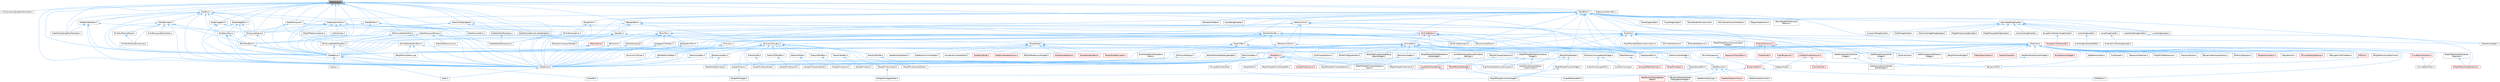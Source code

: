 digraph "TextLayout.h"
{
 // INTERACTIVE_SVG=YES
 // LATEX_PDF_SIZE
  bgcolor="transparent";
  edge [fontname=Helvetica,fontsize=10,labelfontname=Helvetica,labelfontsize=10];
  node [fontname=Helvetica,fontsize=10,shape=box,height=0.2,width=0.4];
  Node1 [id="Node000001",label="TextLayout.h",height=0.2,width=0.4,color="gray40", fillcolor="grey60", style="filled", fontcolor="black",tooltip=" "];
  Node1 -> Node2 [id="edge1_Node000001_Node000002",dir="back",color="steelblue1",style="solid",tooltip=" "];
  Node2 [id="Node000002",label="HLSLSyntaxHighlighterMarshaller.h",height=0.2,width=0.4,color="grey40", fillcolor="white", style="filled",URL="$d1/dbb/HLSLSyntaxHighlighterMarshaller_8h.html",tooltip=" "];
  Node1 -> Node3 [id="edge2_Node000001_Node000003",dir="back",color="steelblue1",style="solid",tooltip=" "];
  Node3 [id="Node000003",label="ISlateLineHighlighter.h",height=0.2,width=0.4,color="grey40", fillcolor="white", style="filled",URL="$dc/d03/ISlateLineHighlighter_8h.html",tooltip=" "];
  Node3 -> Node4 [id="edge3_Node000003_Node000004",dir="back",color="steelblue1",style="solid",tooltip=" "];
  Node4 [id="Node000004",label="SlateBasics.h",height=0.2,width=0.4,color="grey40", fillcolor="white", style="filled",URL="$da/d2f/SlateBasics_8h.html",tooltip=" "];
  Node4 -> Node5 [id="edge4_Node000004_Node000005",dir="back",color="steelblue1",style="solid",tooltip=" "];
  Node5 [id="Node000005",label="Engine.h",height=0.2,width=0.4,color="grey40", fillcolor="white", style="filled",URL="$d1/d34/Public_2Engine_8h.html",tooltip=" "];
  Node4 -> Node6 [id="edge5_Node000004_Node000006",dir="back",color="steelblue1",style="solid",tooltip=" "];
  Node6 [id="Node000006",label="Slate.h",height=0.2,width=0.4,color="grey40", fillcolor="white", style="filled",URL="$d2/dc0/Slate_8h.html",tooltip=" "];
  Node4 -> Node7 [id="edge6_Node000004_Node000007",dir="back",color="steelblue1",style="solid",tooltip=" "];
  Node7 [id="Node000007",label="SlateExtras.h",height=0.2,width=0.4,color="grey40", fillcolor="white", style="filled",URL="$d8/dec/SlateExtras_8h.html",tooltip=" "];
  Node7 -> Node6 [id="edge7_Node000007_Node000006",dir="back",color="steelblue1",style="solid",tooltip=" "];
  Node4 -> Node8 [id="edge8_Node000004_Node000008",dir="back",color="steelblue1",style="solid",tooltip=" "];
  Node8 [id="Node000008",label="UnrealEd.h",height=0.2,width=0.4,color="grey40", fillcolor="white", style="filled",URL="$d2/d5f/UnrealEd_8h.html",tooltip=" "];
  Node3 -> Node9 [id="edge9_Node000003_Node000009",dir="back",color="steelblue1",style="solid",tooltip=" "];
  Node9 [id="Node000009",label="SlateEditableTextTypes.h",height=0.2,width=0.4,color="grey40", fillcolor="white", style="filled",URL="$d7/d19/SlateEditableTextTypes_8h.html",tooltip=" "];
  Node9 -> Node10 [id="edge10_Node000009_Node000010",dir="back",color="steelblue1",style="solid",tooltip=" "];
  Node10 [id="Node000010",label="SlateEditableTextLayout.h",height=0.2,width=0.4,color="grey40", fillcolor="white", style="filled",URL="$dd/d9e/SlateEditableTextLayout_8h.html",tooltip=" "];
  Node3 -> Node7 [id="edge11_Node000003_Node000007",dir="back",color="steelblue1",style="solid",tooltip=" "];
  Node3 -> Node11 [id="edge12_Node000003_Node000011",dir="back",color="steelblue1",style="solid",tooltip=" "];
  Node11 [id="Node000011",label="SlateTextUnderlineLineHighlighter.h",height=0.2,width=0.4,color="grey40", fillcolor="white", style="filled",URL="$d4/d7c/SlateTextUnderlineLineHighlighter_8h.html",tooltip=" "];
  Node3 -> Node12 [id="edge13_Node000003_Node000012",dir="back",color="steelblue1",style="solid",tooltip=" "];
  Node12 [id="Node000012",label="TextLayoutEngine.h",height=0.2,width=0.4,color="grey40", fillcolor="white", style="filled",URL="$da/d06/TextLayoutEngine_8h.html",tooltip=" "];
  Node12 -> Node4 [id="edge14_Node000012_Node000004",dir="back",color="steelblue1",style="solid",tooltip=" "];
  Node12 -> Node7 [id="edge15_Node000012_Node000007",dir="back",color="steelblue1",style="solid",tooltip=" "];
  Node1 -> Node13 [id="edge16_Node000001_Node000013",dir="back",color="steelblue1",style="solid",tooltip=" "];
  Node13 [id="Node000013",label="ISlateRun.h",height=0.2,width=0.4,color="grey40", fillcolor="white", style="filled",URL="$d9/d49/ISlateRun_8h.html",tooltip=" "];
  Node13 -> Node14 [id="edge17_Node000013_Node000014",dir="back",color="steelblue1",style="solid",tooltip=" "];
  Node14 [id="Node000014",label="ISlateRunRenderer.h",height=0.2,width=0.4,color="grey40", fillcolor="white", style="filled",URL="$d3/dfa/ISlateRunRenderer_8h.html",tooltip=" "];
  Node14 -> Node4 [id="edge18_Node000014_Node000004",dir="back",color="steelblue1",style="solid",tooltip=" "];
  Node14 -> Node7 [id="edge19_Node000014_Node000007",dir="back",color="steelblue1",style="solid",tooltip=" "];
  Node14 -> Node15 [id="edge20_Node000014_Node000015",dir="back",color="steelblue1",style="solid",tooltip=" "];
  Node15 [id="Node000015",label="SlateTextHighlightRunRenderer.h",height=0.2,width=0.4,color="grey40", fillcolor="white", style="filled",URL="$d0/d78/SlateTextHighlightRunRenderer_8h.html",tooltip=" "];
  Node14 -> Node12 [id="edge21_Node000014_Node000012",dir="back",color="steelblue1",style="solid",tooltip=" "];
  Node13 -> Node16 [id="edge22_Node000013_Node000016",dir="back",color="steelblue1",style="solid",tooltip=" "];
  Node16 [id="Node000016",label="ITextDecorator.h",height=0.2,width=0.4,color="grey40", fillcolor="white", style="filled",URL="$d6/d35/ITextDecorator_8h.html",tooltip=" "];
  Node16 -> Node17 [id="edge23_Node000016_Node000017",dir="back",color="steelblue1",style="solid",tooltip=" "];
  Node17 [id="Node000017",label="IRichTextMarkupParser.h",height=0.2,width=0.4,color="grey40", fillcolor="white", style="filled",URL="$d1/dae/IRichTextMarkupParser_8h.html",tooltip=" "];
  Node17 -> Node18 [id="edge24_Node000017_Node000018",dir="back",color="steelblue1",style="solid",tooltip=" "];
  Node18 [id="Node000018",label="RichTextMarkupProcessing.h",height=0.2,width=0.4,color="grey40", fillcolor="white", style="filled",URL="$d5/ddd/RichTextMarkupProcessing_8h.html",tooltip=" "];
  Node16 -> Node19 [id="edge25_Node000016_Node000019",dir="back",color="steelblue1",style="solid",tooltip=" "];
  Node19 [id="Node000019",label="RichTextLayoutMarshaller.h",height=0.2,width=0.4,color="grey40", fillcolor="white", style="filled",URL="$dd/d85/RichTextLayoutMarshaller_8h.html",tooltip=" "];
  Node16 -> Node18 [id="edge26_Node000016_Node000018",dir="back",color="steelblue1",style="solid",tooltip=" "];
  Node16 -> Node20 [id="edge27_Node000016_Node000020",dir="back",color="steelblue1",style="solid",tooltip=" "];
  Node20 [id="Node000020",label="SRichTextBlock.h",height=0.2,width=0.4,color="grey40", fillcolor="white", style="filled",URL="$dd/d4c/SRichTextBlock_8h.html",tooltip=" "];
  Node20 -> Node4 [id="edge28_Node000020_Node000004",dir="back",color="steelblue1",style="solid",tooltip=" "];
  Node20 -> Node7 [id="edge29_Node000020_Node000007",dir="back",color="steelblue1",style="solid",tooltip=" "];
  Node16 -> Node4 [id="edge30_Node000016_Node000004",dir="back",color="steelblue1",style="solid",tooltip=" "];
  Node16 -> Node7 [id="edge31_Node000016_Node000007",dir="back",color="steelblue1",style="solid",tooltip=" "];
  Node16 -> Node21 [id="edge32_Node000016_Node000021",dir="back",color="steelblue1",style="solid",tooltip=" "];
  Node21 [id="Node000021",label="TextDecorators.h",height=0.2,width=0.4,color="grey40", fillcolor="white", style="filled",URL="$df/d2a/TextDecorators_8h.html",tooltip=" "];
  Node21 -> Node20 [id="edge33_Node000021_Node000020",dir="back",color="steelblue1",style="solid",tooltip=" "];
  Node21 -> Node4 [id="edge34_Node000021_Node000004",dir="back",color="steelblue1",style="solid",tooltip=" "];
  Node21 -> Node7 [id="edge35_Node000021_Node000007",dir="back",color="steelblue1",style="solid",tooltip=" "];
  Node13 -> Node4 [id="edge36_Node000013_Node000004",dir="back",color="steelblue1",style="solid",tooltip=" "];
  Node13 -> Node7 [id="edge37_Node000013_Node000007",dir="back",color="steelblue1",style="solid",tooltip=" "];
  Node13 -> Node22 [id="edge38_Node000013_Node000022",dir="back",color="steelblue1",style="solid",tooltip=" "];
  Node22 [id="Node000022",label="SlateHyperlinkRun.h",height=0.2,width=0.4,color="grey40", fillcolor="white", style="filled",URL="$d6/dd6/SlateHyperlinkRun_8h.html",tooltip=" "];
  Node22 -> Node23 [id="edge39_Node000022_Node000023",dir="back",color="steelblue1",style="solid",tooltip=" "];
  Node23 [id="Node000023",label="CreditsScreen.h",height=0.2,width=0.4,color="grey40", fillcolor="white", style="filled",URL="$d7/db9/CreditsScreen_8h.html",tooltip=" "];
  Node22 -> Node24 [id="edge40_Node000022_Node000024",dir="back",color="steelblue1",style="solid",tooltip=" "];
  Node24 [id="Node000024",label="SKismetInspector.h",height=0.2,width=0.4,color="grey40", fillcolor="white", style="filled",URL="$db/dd1/SKismetInspector_8h.html",tooltip=" "];
  Node24 -> Node25 [id="edge41_Node000024_Node000025",dir="back",color="steelblue1",style="solid",tooltip=" "];
  Node25 [id="Node000025",label="BlueprintEditor.h",height=0.2,width=0.4,color="red", fillcolor="#FFF0F0", style="filled",URL="$df/d7d/BlueprintEditor_8h.html",tooltip=" "];
  Node25 -> Node32 [id="edge42_Node000025_Node000032",dir="back",color="steelblue1",style="solid",tooltip=" "];
  Node32 [id="Node000032",label="SBlueprintEditorSelected\lDebugObjectWidget.h",height=0.2,width=0.4,color="grey40", fillcolor="white", style="filled",URL="$de/d6c/SBlueprintEditorSelectedDebugObjectWidget_8h.html",tooltip=" "];
  Node25 -> Node34 [id="edge43_Node000025_Node000034",dir="back",color="steelblue1",style="solid",tooltip=" "];
  Node34 [id="Node000034",label="SSCSEditor.h",height=0.2,width=0.4,color="grey40", fillcolor="white", style="filled",URL="$d0/d2e/SSCSEditor_8h.html",tooltip=" "];
  Node24 -> Node38 [id="edge44_Node000024_Node000038",dir="back",color="steelblue1",style="solid",tooltip=" "];
  Node38 [id="Node000038",label="SBlueprintDiff.h",height=0.2,width=0.4,color="grey40", fillcolor="white", style="filled",URL="$de/d6d/SBlueprintDiff_8h.html",tooltip=" "];
  Node22 -> Node20 [id="edge45_Node000022_Node000020",dir="back",color="steelblue1",style="solid",tooltip=" "];
  Node22 -> Node39 [id="edge46_Node000022_Node000039",dir="back",color="steelblue1",style="solid",tooltip=" "];
  Node39 [id="Node000039",label="SRichTextHyperlink.h",height=0.2,width=0.4,color="grey40", fillcolor="white", style="filled",URL="$da/d06/SRichTextHyperlink_8h.html",tooltip=" "];
  Node39 -> Node7 [id="edge47_Node000039_Node000007",dir="back",color="steelblue1",style="solid",tooltip=" "];
  Node22 -> Node40 [id="edge48_Node000022_Node000040",dir="back",color="steelblue1",style="solid",tooltip=" "];
  Node40 [id="Node000040",label="SRigVMDetailsInspector.h",height=0.2,width=0.4,color="grey40", fillcolor="white", style="filled",URL="$df/dfb/SRigVMDetailsInspector_8h.html",tooltip=" "];
  Node22 -> Node4 [id="edge49_Node000022_Node000004",dir="back",color="steelblue1",style="solid",tooltip=" "];
  Node22 -> Node7 [id="edge50_Node000022_Node000007",dir="back",color="steelblue1",style="solid",tooltip=" "];
  Node22 -> Node21 [id="edge51_Node000022_Node000021",dir="back",color="steelblue1",style="solid",tooltip=" "];
  Node22 -> Node12 [id="edge52_Node000022_Node000012",dir="back",color="steelblue1",style="solid",tooltip=" "];
  Node13 -> Node41 [id="edge53_Node000013_Node000041",dir="back",color="steelblue1",style="solid",tooltip=" "];
  Node41 [id="Node000041",label="SlateImageRun.h",height=0.2,width=0.4,color="grey40", fillcolor="white", style="filled",URL="$d5/d9c/SlateImageRun_8h.html",tooltip=" "];
  Node41 -> Node4 [id="edge54_Node000041_Node000004",dir="back",color="steelblue1",style="solid",tooltip=" "];
  Node41 -> Node7 [id="edge55_Node000041_Node000007",dir="back",color="steelblue1",style="solid",tooltip=" "];
  Node41 -> Node12 [id="edge56_Node000041_Node000012",dir="back",color="steelblue1",style="solid",tooltip=" "];
  Node13 -> Node15 [id="edge57_Node000013_Node000015",dir="back",color="steelblue1",style="solid",tooltip=" "];
  Node13 -> Node42 [id="edge58_Node000013_Node000042",dir="back",color="steelblue1",style="solid",tooltip=" "];
  Node42 [id="Node000042",label="SlateTextRun.h",height=0.2,width=0.4,color="grey40", fillcolor="white", style="filled",URL="$d1/dd2/SlateTextRun_8h.html",tooltip=" "];
  Node42 -> Node4 [id="edge59_Node000042_Node000004",dir="back",color="steelblue1",style="solid",tooltip=" "];
  Node42 -> Node7 [id="edge60_Node000042_Node000007",dir="back",color="steelblue1",style="solid",tooltip=" "];
  Node42 -> Node43 [id="edge61_Node000042_Node000043",dir="back",color="steelblue1",style="solid",tooltip=" "];
  Node43 [id="Node000043",label="SlatePasswordRun.h",height=0.2,width=0.4,color="grey40", fillcolor="white", style="filled",URL="$d7/d80/SlatePasswordRun_8h.html",tooltip=" "];
  Node42 -> Node12 [id="edge62_Node000042_Node000012",dir="back",color="steelblue1",style="solid",tooltip=" "];
  Node13 -> Node44 [id="edge63_Node000013_Node000044",dir="back",color="steelblue1",style="solid",tooltip=" "];
  Node44 [id="Node000044",label="SlateWidgetRun.h",height=0.2,width=0.4,color="grey40", fillcolor="white", style="filled",URL="$d1/d50/SlateWidgetRun_8h.html",tooltip=" "];
  Node44 -> Node4 [id="edge64_Node000044_Node000004",dir="back",color="steelblue1",style="solid",tooltip=" "];
  Node44 -> Node7 [id="edge65_Node000044_Node000007",dir="back",color="steelblue1",style="solid",tooltip=" "];
  Node44 -> Node21 [id="edge66_Node000044_Node000021",dir="back",color="steelblue1",style="solid",tooltip=" "];
  Node44 -> Node12 [id="edge67_Node000044_Node000012",dir="back",color="steelblue1",style="solid",tooltip=" "];
  Node13 -> Node21 [id="edge68_Node000013_Node000021",dir="back",color="steelblue1",style="solid",tooltip=" "];
  Node13 -> Node12 [id="edge69_Node000013_Node000012",dir="back",color="steelblue1",style="solid",tooltip=" "];
  Node1 -> Node14 [id="edge70_Node000001_Node000014",dir="back",color="steelblue1",style="solid",tooltip=" "];
  Node1 -> Node45 [id="edge71_Node000001_Node000045",dir="back",color="steelblue1",style="solid",tooltip=" "];
  Node45 [id="Node000045",label="SEditableText.h",height=0.2,width=0.4,color="grey40", fillcolor="white", style="filled",URL="$df/df7/SEditableText_8h.html",tooltip=" "];
  Node45 -> Node46 [id="edge72_Node000045_Node000046",dir="back",color="steelblue1",style="solid",tooltip=" "];
  Node46 [id="Node000046",label="SEditableTextBox.h",height=0.2,width=0.4,color="grey40", fillcolor="white", style="filled",URL="$df/dd0/SEditableTextBox_8h.html",tooltip=" "];
  Node46 -> Node47 [id="edge73_Node000046_Node000047",dir="back",color="steelblue1",style="solid",tooltip=" "];
  Node47 [id="Node000047",label="SEditableComboBox.h",height=0.2,width=0.4,color="grey40", fillcolor="white", style="filled",URL="$d0/d8c/SEditableComboBox_8h.html",tooltip=" "];
  Node47 -> Node7 [id="edge74_Node000047_Node000007",dir="back",color="steelblue1",style="solid",tooltip=" "];
  Node46 -> Node48 [id="edge75_Node000046_Node000048",dir="back",color="steelblue1",style="solid",tooltip=" "];
  Node48 [id="Node000048",label="SGridLineSpacingList.h",height=0.2,width=0.4,color="grey40", fillcolor="white", style="filled",URL="$db/d48/SGridLineSpacingList_8h.html",tooltip=" "];
  Node46 -> Node49 [id="edge76_Node000046_Node000049",dir="back",color="steelblue1",style="solid",tooltip=" "];
  Node49 [id="Node000049",label="SNumericDropDown.h",height=0.2,width=0.4,color="grey40", fillcolor="white", style="filled",URL="$d3/d12/SNumericDropDown_8h.html",tooltip=" "];
  Node46 -> Node50 [id="edge77_Node000046_Node000050",dir="back",color="steelblue1",style="solid",tooltip=" "];
  Node50 [id="Node000050",label="SRigVMGraphPinEditableName\lValueWidget.h",height=0.2,width=0.4,color="grey40", fillcolor="white", style="filled",URL="$da/d0c/SRigVMGraphPinEditableNameValueWidget_8h.html",tooltip=" "];
  Node50 -> Node51 [id="edge78_Node000050_Node000051",dir="back",color="steelblue1",style="solid",tooltip=" "];
  Node51 [id="Node000051",label="SRigVMGraphPinUserDataName\lSpace.h",height=0.2,width=0.4,color="grey40", fillcolor="white", style="filled",URL="$d7/dfd/SRigVMGraphPinUserDataNameSpace_8h.html",tooltip=" "];
  Node50 -> Node52 [id="edge79_Node000050_Node000052",dir="back",color="steelblue1",style="solid",tooltip=" "];
  Node52 [id="Node000052",label="SRigVMGraphPinVariableName.h",height=0.2,width=0.4,color="grey40", fillcolor="white", style="filled",URL="$d0/da1/SRigVMGraphPinVariableName_8h.html",tooltip=" "];
  Node46 -> Node53 [id="edge80_Node000046_Node000053",dir="back",color="steelblue1",style="solid",tooltip=" "];
  Node53 [id="Node000053",label="SRigVMGraphPinNameListValue\lWidget.h",height=0.2,width=0.4,color="grey40", fillcolor="white", style="filled",URL="$dc/dac/SRigVMGraphPinNameListValueWidget_8h.html",tooltip=" "];
  Node53 -> Node54 [id="edge81_Node000053_Node000054",dir="back",color="steelblue1",style="solid",tooltip=" "];
  Node54 [id="Node000054",label="RigVMGraphDetailCustomization.h",height=0.2,width=0.4,color="grey40", fillcolor="white", style="filled",URL="$da/d8c/RigVMGraphDetailCustomization_8h.html",tooltip=" "];
  Node53 -> Node55 [id="edge82_Node000053_Node000055",dir="back",color="steelblue1",style="solid",tooltip=" "];
  Node55 [id="Node000055",label="RigVMLocalVariableDetail\lCustomization.h",height=0.2,width=0.4,color="grey40", fillcolor="white", style="filled",URL="$de/de8/RigVMLocalVariableDetailCustomization_8h.html",tooltip=" "];
  Node53 -> Node56 [id="edge83_Node000053_Node000056",dir="back",color="steelblue1",style="solid",tooltip=" "];
  Node56 [id="Node000056",label="SRigVMGraphPinNameList.h",height=0.2,width=0.4,color="grey40", fillcolor="white", style="filled",URL="$d7/dfc/SRigVMGraphPinNameList_8h.html",tooltip=" "];
  Node46 -> Node57 [id="edge84_Node000046_Node000057",dir="back",color="steelblue1",style="solid",tooltip=" "];
  Node57 [id="Node000057",label="SSearchBox.h",height=0.2,width=0.4,color="grey40", fillcolor="white", style="filled",URL="$df/d3f/SSearchBox_8h.html",tooltip=" "];
  Node57 -> Node58 [id="edge85_Node000057_Node000058",dir="back",color="steelblue1",style="solid",tooltip=" "];
  Node58 [id="Node000058",label="SListViewSelectorDropdown\lMenu.h",height=0.2,width=0.4,color="grey40", fillcolor="white", style="filled",URL="$d4/dc9/SListViewSelectorDropdownMenu_8h.html",tooltip=" "];
  Node57 -> Node59 [id="edge86_Node000057_Node000059",dir="back",color="steelblue1",style="solid",tooltip=" "];
  Node59 [id="Node000059",label="SRigVMBulkEditWidget.h",height=0.2,width=0.4,color="red", fillcolor="#FFF0F0", style="filled",URL="$d7/dab/SRigVMBulkEditWidget_8h.html",tooltip=" "];
  Node59 -> Node62 [id="edge87_Node000059_Node000062",dir="back",color="steelblue1",style="solid",tooltip=" "];
  Node62 [id="Node000062",label="SRigVMSwapFunctionsWidget.h",height=0.2,width=0.4,color="grey40", fillcolor="white", style="filled",URL="$d0/da2/SRigVMSwapFunctionsWidget_8h.html",tooltip=" "];
  Node57 -> Node63 [id="edge88_Node000057_Node000063",dir="back",color="steelblue1",style="solid",tooltip=" "];
  Node63 [id="Node000063",label="SRigVMChangesTreeView.h",height=0.2,width=0.4,color="grey40", fillcolor="white", style="filled",URL="$dd/d83/SRigVMChangesTreeView_8h.html",tooltip=" "];
  Node63 -> Node59 [id="edge89_Node000063_Node000059",dir="back",color="steelblue1",style="solid",tooltip=" "];
  Node57 -> Node64 [id="edge90_Node000057_Node000064",dir="back",color="steelblue1",style="solid",tooltip=" "];
  Node64 [id="Node000064",label="SRigVMVariableMappingWidget.h",height=0.2,width=0.4,color="grey40", fillcolor="white", style="filled",URL="$d0/ddc/SRigVMVariableMappingWidget_8h.html",tooltip=" "];
  Node57 -> Node7 [id="edge91_Node000057_Node000007",dir="back",color="steelblue1",style="solid",tooltip=" "];
  Node46 -> Node65 [id="edge92_Node000046_Node000065",dir="back",color="steelblue1",style="solid",tooltip=" "];
  Node65 [id="Node000065",label="SSuggestionTextBox.h",height=0.2,width=0.4,color="grey40", fillcolor="white", style="filled",URL="$d1/df9/SSuggestionTextBox_8h.html",tooltip=" "];
  Node65 -> Node7 [id="edge93_Node000065_Node000007",dir="back",color="steelblue1",style="solid",tooltip=" "];
  Node46 -> Node4 [id="edge94_Node000046_Node000004",dir="back",color="steelblue1",style="solid",tooltip=" "];
  Node46 -> Node7 [id="edge95_Node000046_Node000007",dir="back",color="steelblue1",style="solid",tooltip=" "];
  Node46 -> Node66 [id="edge96_Node000046_Node000066",dir="back",color="steelblue1",style="solid",tooltip=" "];
  Node66 [id="Node000066",label="SlateSharedPCH.h",height=0.2,width=0.4,color="grey40", fillcolor="white", style="filled",URL="$d1/dfc/SlateSharedPCH_8h.html",tooltip=" "];
  Node66 -> Node67 [id="edge97_Node000066_Node000067",dir="back",color="steelblue1",style="solid",tooltip=" "];
  Node67 [id="Node000067",label="EngineSharedPCH.h",height=0.2,width=0.4,color="grey40", fillcolor="white", style="filled",URL="$dc/dbb/EngineSharedPCH_8h.html",tooltip=" "];
  Node67 -> Node68 [id="edge98_Node000067_Node000068",dir="back",color="steelblue1",style="solid",tooltip=" "];
  Node68 [id="Node000068",label="UnrealEdSharedPCH.h",height=0.2,width=0.4,color="grey40", fillcolor="white", style="filled",URL="$d1/de6/UnrealEdSharedPCH_8h.html",tooltip=" "];
  Node45 -> Node69 [id="edge99_Node000045_Node000069",dir="back",color="steelblue1",style="solid",tooltip=" "];
  Node69 [id="Node000069",label="SNumericEntryBox.h",height=0.2,width=0.4,color="grey40", fillcolor="white", style="filled",URL="$d8/d1a/SNumericEntryBox_8h.html",tooltip=" "];
  Node69 -> Node70 [id="edge100_Node000069_Node000070",dir="back",color="steelblue1",style="solid",tooltip=" "];
  Node70 [id="Node000070",label="SGraphPinNum.h",height=0.2,width=0.4,color="grey40", fillcolor="white", style="filled",URL="$d7/da4/SGraphPinNum_8h.html",tooltip=" "];
  Node70 -> Node71 [id="edge101_Node000070_Node000071",dir="back",color="steelblue1",style="solid",tooltip=" "];
  Node71 [id="Node000071",label="SGraphPinInteger.h",height=0.2,width=0.4,color="grey40", fillcolor="white", style="filled",URL="$df/d54/SGraphPinInteger_8h.html",tooltip=" "];
  Node69 -> Node72 [id="edge102_Node000069_Node000072",dir="back",color="steelblue1",style="solid",tooltip=" "];
  Node72 [id="Node000072",label="SGraphPinNumSlider.h",height=0.2,width=0.4,color="grey40", fillcolor="white", style="filled",URL="$d5/d00/SGraphPinNumSlider_8h.html",tooltip=" "];
  Node72 -> Node73 [id="edge103_Node000072_Node000073",dir="back",color="steelblue1",style="solid",tooltip=" "];
  Node73 [id="Node000073",label="SGraphPinIntegerSlider.h",height=0.2,width=0.4,color="grey40", fillcolor="white", style="filled",URL="$da/d60/SGraphPinIntegerSlider_8h.html",tooltip=" "];
  Node69 -> Node74 [id="edge104_Node000069_Node000074",dir="back",color="steelblue1",style="solid",tooltip=" "];
  Node74 [id="Node000074",label="SGraphPinVector2DSlider.h",height=0.2,width=0.4,color="grey40", fillcolor="white", style="filled",URL="$d7/d05/SGraphPinVector2DSlider_8h.html",tooltip=" "];
  Node69 -> Node75 [id="edge105_Node000069_Node000075",dir="back",color="steelblue1",style="solid",tooltip=" "];
  Node75 [id="Node000075",label="SGraphPinVectorSlider.h",height=0.2,width=0.4,color="grey40", fillcolor="white", style="filled",URL="$dc/d38/SGraphPinVectorSlider_8h.html",tooltip=" "];
  Node69 -> Node76 [id="edge106_Node000069_Node000076",dir="back",color="steelblue1",style="solid",tooltip=" "];
  Node76 [id="Node000076",label="SRotatorInputBox.h",height=0.2,width=0.4,color="grey40", fillcolor="white", style="filled",URL="$de/dd2/SRotatorInputBox_8h.html",tooltip=" "];
  Node76 -> Node77 [id="edge107_Node000076_Node000077",dir="back",color="steelblue1",style="solid",tooltip=" "];
  Node77 [id="Node000077",label="SRigVMGraphPinQuat.h",height=0.2,width=0.4,color="grey40", fillcolor="white", style="filled",URL="$de/dda/SRigVMGraphPinQuat_8h.html",tooltip=" "];
  Node76 -> Node7 [id="edge108_Node000076_Node000007",dir="back",color="steelblue1",style="solid",tooltip=" "];
  Node69 -> Node78 [id="edge109_Node000069_Node000078",dir="back",color="steelblue1",style="solid",tooltip=" "];
  Node78 [id="Node000078",label="SVector2DSlider.h",height=0.2,width=0.4,color="grey40", fillcolor="white", style="filled",URL="$de/d67/SVector2DSlider_8h.html",tooltip=" "];
  Node78 -> Node74 [id="edge110_Node000078_Node000074",dir="back",color="steelblue1",style="solid",tooltip=" "];
  Node69 -> Node79 [id="edge111_Node000069_Node000079",dir="back",color="steelblue1",style="solid",tooltip=" "];
  Node79 [id="Node000079",label="SVector2DTextBox.h",height=0.2,width=0.4,color="grey40", fillcolor="white", style="filled",URL="$d6/d71/SVector2DTextBox_8h.html",tooltip=" "];
  Node79 -> Node80 [id="edge112_Node000079_Node000080",dir="back",color="steelblue1",style="solid",tooltip=" "];
  Node80 [id="Node000080",label="SGraphPinVector2D.h",height=0.2,width=0.4,color="grey40", fillcolor="white", style="filled",URL="$d7/d67/SGraphPinVector2D_8h.html",tooltip=" "];
  Node69 -> Node81 [id="edge113_Node000069_Node000081",dir="back",color="steelblue1",style="solid",tooltip=" "];
  Node81 [id="Node000081",label="SVector4Slider.h",height=0.2,width=0.4,color="grey40", fillcolor="white", style="filled",URL="$d4/dec/SVector4Slider_8h.html",tooltip=" "];
  Node81 -> Node82 [id="edge114_Node000081_Node000082",dir="back",color="steelblue1",style="solid",tooltip=" "];
  Node82 [id="Node000082",label="SGraphPinVector4Slider.h",height=0.2,width=0.4,color="grey40", fillcolor="white", style="filled",URL="$d9/db8/SGraphPinVector4Slider_8h.html",tooltip=" "];
  Node69 -> Node83 [id="edge115_Node000069_Node000083",dir="back",color="steelblue1",style="solid",tooltip=" "];
  Node83 [id="Node000083",label="SVector4TextBox.h",height=0.2,width=0.4,color="grey40", fillcolor="white", style="filled",URL="$dd/da4/SVector4TextBox_8h.html",tooltip=" "];
  Node83 -> Node84 [id="edge116_Node000083_Node000084",dir="back",color="steelblue1",style="solid",tooltip=" "];
  Node84 [id="Node000084",label="SGraphPinVector4.h",height=0.2,width=0.4,color="grey40", fillcolor="white", style="filled",URL="$d4/d94/SGraphPinVector4_8h.html",tooltip=" "];
  Node69 -> Node85 [id="edge117_Node000069_Node000085",dir="back",color="steelblue1",style="solid",tooltip=" "];
  Node85 [id="Node000085",label="SVectorInputBox.h",height=0.2,width=0.4,color="grey40", fillcolor="white", style="filled",URL="$df/d44/SVectorInputBox_8h.html",tooltip=" "];
  Node85 -> Node7 [id="edge118_Node000085_Node000007",dir="back",color="steelblue1",style="solid",tooltip=" "];
  Node69 -> Node86 [id="edge119_Node000069_Node000086",dir="back",color="steelblue1",style="solid",tooltip=" "];
  Node86 [id="Node000086",label="SVectorSlider.h",height=0.2,width=0.4,color="grey40", fillcolor="white", style="filled",URL="$d2/db5/SVectorSlider_8h.html",tooltip=" "];
  Node86 -> Node75 [id="edge120_Node000086_Node000075",dir="back",color="steelblue1",style="solid",tooltip=" "];
  Node69 -> Node87 [id="edge121_Node000069_Node000087",dir="back",color="steelblue1",style="solid",tooltip=" "];
  Node87 [id="Node000087",label="SVectorTextBox.h",height=0.2,width=0.4,color="grey40", fillcolor="white", style="filled",URL="$df/db8/SVectorTextBox_8h.html",tooltip=" "];
  Node87 -> Node88 [id="edge122_Node000087_Node000088",dir="back",color="steelblue1",style="solid",tooltip=" "];
  Node88 [id="Node000088",label="SGraphPinVector.h",height=0.2,width=0.4,color="grey40", fillcolor="white", style="filled",URL="$d8/de7/SGraphPinVector_8h.html",tooltip=" "];
  Node69 -> Node7 [id="edge123_Node000069_Node000007",dir="back",color="steelblue1",style="solid",tooltip=" "];
  Node45 -> Node89 [id="edge124_Node000045_Node000089",dir="back",color="steelblue1",style="solid",tooltip=" "];
  Node89 [id="Node000089",label="SSpinBox.h",height=0.2,width=0.4,color="grey40", fillcolor="white", style="filled",URL="$d5/da5/SSpinBox_8h.html",tooltip=" "];
  Node89 -> Node69 [id="edge125_Node000089_Node000069",dir="back",color="steelblue1",style="solid",tooltip=" "];
  Node89 -> Node90 [id="edge126_Node000089_Node000090",dir="back",color="steelblue1",style="solid",tooltip=" "];
  Node90 [id="Node000090",label="STransformViewportToolbar.h",height=0.2,width=0.4,color="grey40", fillcolor="white", style="filled",URL="$d8/da8/STransformViewportToolbar_8h.html",tooltip=" "];
  Node89 -> Node4 [id="edge127_Node000089_Node000004",dir="back",color="steelblue1",style="solid",tooltip=" "];
  Node89 -> Node7 [id="edge128_Node000089_Node000007",dir="back",color="steelblue1",style="solid",tooltip=" "];
  Node45 -> Node4 [id="edge129_Node000045_Node000004",dir="back",color="steelblue1",style="solid",tooltip=" "];
  Node45 -> Node7 [id="edge130_Node000045_Node000007",dir="back",color="steelblue1",style="solid",tooltip=" "];
  Node45 -> Node66 [id="edge131_Node000045_Node000066",dir="back",color="steelblue1",style="solid",tooltip=" "];
  Node1 -> Node91 [id="edge132_Node000001_Node000091",dir="back",color="steelblue1",style="solid",tooltip=" "];
  Node91 [id="Node000091",label="SInlineEditableTextBlock.h",height=0.2,width=0.4,color="grey40", fillcolor="white", style="filled",URL="$d7/dd8/SInlineEditableTextBlock_8h.html",tooltip=" "];
  Node91 -> Node92 [id="edge133_Node000091_Node000092",dir="back",color="steelblue1",style="solid",tooltip=" "];
  Node92 [id="Node000092",label="SRigVMActionMenu.cpp",height=0.2,width=0.4,color="grey40", fillcolor="white", style="filled",URL="$dc/d4c/SRigVMActionMenu_8cpp.html",tooltip=" "];
  Node91 -> Node93 [id="edge134_Node000091_Node000093",dir="back",color="steelblue1",style="solid",tooltip=" "];
  Node93 [id="Node000093",label="SRigVMNodeLayoutWidget.h",height=0.2,width=0.4,color="grey40", fillcolor="white", style="filled",URL="$dc/da9/SRigVMNodeLayoutWidget_8h.html",tooltip=" "];
  Node91 -> Node7 [id="edge135_Node000091_Node000007",dir="back",color="steelblue1",style="solid",tooltip=" "];
  Node1 -> Node94 [id="edge136_Node000001_Node000094",dir="back",color="steelblue1",style="solid",tooltip=" "];
  Node94 [id="Node000094",label="SMultiLineEditableText.h",height=0.2,width=0.4,color="grey40", fillcolor="white", style="filled",URL="$d3/d39/SMultiLineEditableText_8h.html",tooltip=" "];
  Node94 -> Node95 [id="edge137_Node000094_Node000095",dir="back",color="steelblue1",style="solid",tooltip=" "];
  Node95 [id="Node000095",label="SMultiLineEditableTextBox.h",height=0.2,width=0.4,color="grey40", fillcolor="white", style="filled",URL="$da/d53/SMultiLineEditableTextBox_8h.html",tooltip=" "];
  Node95 -> Node4 [id="edge138_Node000095_Node000004",dir="back",color="steelblue1",style="solid",tooltip=" "];
  Node95 -> Node7 [id="edge139_Node000095_Node000007",dir="back",color="steelblue1",style="solid",tooltip=" "];
  Node94 -> Node4 [id="edge140_Node000094_Node000004",dir="back",color="steelblue1",style="solid",tooltip=" "];
  Node94 -> Node7 [id="edge141_Node000094_Node000007",dir="back",color="steelblue1",style="solid",tooltip=" "];
  Node1 -> Node95 [id="edge142_Node000001_Node000095",dir="back",color="steelblue1",style="solid",tooltip=" "];
  Node1 -> Node20 [id="edge143_Node000001_Node000020",dir="back",color="steelblue1",style="solid",tooltip=" "];
  Node1 -> Node96 [id="edge144_Node000001_Node000096",dir="back",color="steelblue1",style="solid",tooltip=" "];
  Node96 [id="Node000096",label="SSequencerSearchBox.h",height=0.2,width=0.4,color="grey40", fillcolor="white", style="filled",URL="$d2/df2/SSequencerSearchBox_8h.html",tooltip=" "];
  Node1 -> Node97 [id="edge145_Node000001_Node000097",dir="back",color="steelblue1",style="solid",tooltip=" "];
  Node97 [id="Node000097",label="STextBlock.h",height=0.2,width=0.4,color="grey40", fillcolor="white", style="filled",URL="$d6/d4f/STextBlock_8h.html",tooltip=" "];
  Node97 -> Node98 [id="edge146_Node000097_Node000098",dir="back",color="steelblue1",style="solid",tooltip=" "];
  Node98 [id="Node000098",label="BoneDragDropOp.h",height=0.2,width=0.4,color="grey40", fillcolor="white", style="filled",URL="$d9/dba/BoneDragDropOp_8h.html",tooltip=" "];
  Node97 -> Node99 [id="edge147_Node000097_Node000099",dir="back",color="steelblue1",style="solid",tooltip=" "];
  Node99 [id="Node000099",label="ClassDragDropOp.h",height=0.2,width=0.4,color="grey40", fillcolor="white", style="filled",URL="$d5/d37/ClassDragDropOp_8h.html",tooltip=" "];
  Node97 -> Node100 [id="edge148_Node000097_Node000100",dir="back",color="steelblue1",style="solid",tooltip=" "];
  Node100 [id="Node000100",label="DataflowTransformOutliner\lWidget.h",height=0.2,width=0.4,color="grey40", fillcolor="white", style="filled",URL="$d8/df9/DataflowTransformOutlinerWidget_8h.html",tooltip=" "];
  Node100 -> Node101 [id="edge149_Node000100_Node000101",dir="back",color="steelblue1",style="solid",tooltip=" "];
  Node101 [id="Node000101",label="DataflowCollectionSpread\lSheetWidget.h",height=0.2,width=0.4,color="grey40", fillcolor="white", style="filled",URL="$da/da3/DataflowCollectionSpreadSheetWidget_8h.html",tooltip=" "];
  Node97 -> Node102 [id="edge150_Node000097_Node000102",dir="back",color="steelblue1",style="solid",tooltip=" "];
  Node102 [id="Node000102",label="DataflowVerticesOutliner\lWidget.h",height=0.2,width=0.4,color="grey40", fillcolor="white", style="filled",URL="$dd/deb/DataflowVerticesOutlinerWidget_8h.html",tooltip=" "];
  Node102 -> Node101 [id="edge151_Node000102_Node000101",dir="back",color="steelblue1",style="solid",tooltip=" "];
  Node97 -> Node103 [id="edge152_Node000097_Node000103",dir="back",color="steelblue1",style="solid",tooltip=" "];
  Node103 [id="Node000103",label="DecoratedDragDropOp.h",height=0.2,width=0.4,color="grey40", fillcolor="white", style="filled",URL="$d6/d6a/DecoratedDragDropOp_8h.html",tooltip=" "];
  Node103 -> Node104 [id="edge153_Node000103_Node000104",dir="back",color="steelblue1",style="solid",tooltip=" "];
  Node104 [id="Node000104",label="ActorDragDropOp.h",height=0.2,width=0.4,color="grey40", fillcolor="white", style="filled",URL="$dd/d1a/ActorDragDropOp_8h.html",tooltip=" "];
  Node104 -> Node105 [id="edge154_Node000104_Node000105",dir="back",color="steelblue1",style="solid",tooltip=" "];
  Node105 [id="Node000105",label="ActorDragDropGraphEdOp.h",height=0.2,width=0.4,color="grey40", fillcolor="white", style="filled",URL="$d0/d9b/ActorDragDropGraphEdOp_8h.html",tooltip=" "];
  Node103 -> Node106 [id="edge155_Node000103_Node000106",dir="back",color="steelblue1",style="solid",tooltip=" "];
  Node106 [id="Node000106",label="AssetDragDropOp.h",height=0.2,width=0.4,color="grey40", fillcolor="white", style="filled",URL="$df/dda/AssetDragDropOp_8h.html",tooltip=" "];
  Node106 -> Node107 [id="edge156_Node000106_Node000107",dir="back",color="steelblue1",style="solid",tooltip=" "];
  Node107 [id="Node000107",label="ExternalContentDragDropOp.h",height=0.2,width=0.4,color="grey40", fillcolor="white", style="filled",URL="$d8/de9/ExternalContentDragDropOp_8h.html",tooltip=" "];
  Node103 -> Node108 [id="edge157_Node000103_Node000108",dir="back",color="steelblue1",style="solid",tooltip=" "];
  Node108 [id="Node000108",label="CollectionDragDropOp.h",height=0.2,width=0.4,color="grey40", fillcolor="white", style="filled",URL="$d6/d23/CollectionDragDropOp_8h.html",tooltip=" "];
  Node103 -> Node109 [id="edge158_Node000103_Node000109",dir="back",color="steelblue1",style="solid",tooltip=" "];
  Node109 [id="Node000109",label="CompositeDragDropOp.h",height=0.2,width=0.4,color="grey40", fillcolor="white", style="filled",URL="$dd/d84/CompositeDragDropOp_8h.html",tooltip=" "];
  Node103 -> Node110 [id="edge159_Node000103_Node000110",dir="back",color="steelblue1",style="solid",tooltip=" "];
  Node110 [id="Node000110",label="FolderDragDropOp.h",height=0.2,width=0.4,color="grey40", fillcolor="white", style="filled",URL="$d9/d22/FolderDragDropOp_8h.html",tooltip=" "];
  Node103 -> Node111 [id="edge160_Node000103_Node000111",dir="back",color="steelblue1",style="solid",tooltip=" "];
  Node111 [id="Node000111",label="GraphNodeDragDropOp.h",height=0.2,width=0.4,color="grey40", fillcolor="white", style="filled",URL="$d3/dbf/GraphNodeDragDropOp_8h.html",tooltip=" "];
  Node111 -> Node112 [id="edge161_Node000111_Node000112",dir="back",color="steelblue1",style="solid",tooltip=" "];
  Node112 [id="Node000112",label="SRigVMEditorGraphExplorer.h",height=0.2,width=0.4,color="red", fillcolor="#FFF0F0", style="filled",URL="$db/d11/SRigVMEditorGraphExplorer_8h.html",tooltip=" "];
  Node103 -> Node116 [id="edge162_Node000103_Node000116",dir="back",color="steelblue1",style="solid",tooltip=" "];
  Node116 [id="Node000116",label="HierarchyWidgetDragDropOp.h",height=0.2,width=0.4,color="grey40", fillcolor="white", style="filled",URL="$dd/dee/HierarchyWidgetDragDropOp_8h.html",tooltip=" "];
  Node103 -> Node117 [id="edge163_Node000103_Node000117",dir="back",color="steelblue1",style="solid",tooltip=" "];
  Node117 [id="Node000117",label="LevelDragDropOp.h",height=0.2,width=0.4,color="grey40", fillcolor="white", style="filled",URL="$dc/da5/LevelDragDropOp_8h.html",tooltip=" "];
  Node103 -> Node118 [id="edge164_Node000103_Node000118",dir="back",color="steelblue1",style="solid",tooltip=" "];
  Node118 [id="Node000118",label="NavigationToolItemDragDropOp.h",height=0.2,width=0.4,color="grey40", fillcolor="white", style="filled",URL="$d5/ddf/NavigationToolItemDragDropOp_8h.html",tooltip=" "];
  Node118 -> Node119 [id="edge165_Node000118_Node000119",dir="back",color="steelblue1",style="solid",tooltip=" "];
  Node119 [id="Node000119",label="NavigationToolExtender.h",height=0.2,width=0.4,color="red", fillcolor="#FFF0F0", style="filled",URL="$d6/dbe/NavigationToolExtender_8h.html",tooltip=" "];
  Node103 -> Node121 [id="edge166_Node000103_Node000121",dir="back",color="steelblue1",style="solid",tooltip=" "];
  Node121 [id="Node000121",label="WidgetPropertyDragDropOp.h",height=0.2,width=0.4,color="grey40", fillcolor="white", style="filled",URL="$dc/d6e/WidgetPropertyDragDropOp_8h.html",tooltip=" "];
  Node103 -> Node122 [id="edge167_Node000103_Node000122",dir="back",color="steelblue1",style="solid",tooltip=" "];
  Node122 [id="Node000122",label="WidgetTemplateDragDropOp.h",height=0.2,width=0.4,color="grey40", fillcolor="white", style="filled",URL="$dc/d8f/WidgetTemplateDragDropOp_8h.html",tooltip=" "];
  Node97 -> Node123 [id="edge168_Node000097_Node000123",dir="back",color="steelblue1",style="solid",tooltip=" "];
  Node123 [id="Node000123",label="GameModeInfoCustomizer.h",height=0.2,width=0.4,color="grey40", fillcolor="white", style="filled",URL="$d5/df3/GameModeInfoCustomizer_8h.html",tooltip=" "];
  Node97 -> Node117 [id="edge169_Node000097_Node000117",dir="back",color="steelblue1",style="solid",tooltip=" "];
  Node97 -> Node124 [id="edge170_Node000097_Node000124",dir="back",color="steelblue1",style="solid",tooltip=" "];
  Node124 [id="Node000124",label="PerlinNoiseChannelInterface.h",height=0.2,width=0.4,color="grey40", fillcolor="white", style="filled",URL="$d5/dc1/PerlinNoiseChannelInterface_8h.html",tooltip=" "];
  Node97 -> Node125 [id="edge171_Node000097_Node000125",dir="back",color="steelblue1",style="solid",tooltip=" "];
  Node125 [id="Node000125",label="SComboBox.h",height=0.2,width=0.4,color="grey40", fillcolor="white", style="filled",URL="$d2/dd5/SComboBox_8h.html",tooltip=" "];
  Node125 -> Node100 [id="edge172_Node000125_Node000100",dir="back",color="steelblue1",style="solid",tooltip=" "];
  Node125 -> Node102 [id="edge173_Node000125_Node000102",dir="back",color="steelblue1",style="solid",tooltip=" "];
  Node125 -> Node126 [id="edge174_Node000125_Node000126",dir="back",color="steelblue1",style="solid",tooltip=" "];
  Node126 [id="Node000126",label="LevelEditorPlayNetworkEmulation\lSettings.h",height=0.2,width=0.4,color="grey40", fillcolor="white", style="filled",URL="$d4/d35/LevelEditorPlayNetworkEmulationSettings_8h.html",tooltip=" "];
  Node126 -> Node127 [id="edge175_Node000126_Node000127",dir="back",color="steelblue1",style="solid",tooltip=" "];
  Node127 [id="Node000127",label="LevelEditorPlaySettings.h",height=0.2,width=0.4,color="red", fillcolor="#FFF0F0", style="filled",URL="$d4/d3b/LevelEditorPlaySettings_8h.html",tooltip=" "];
  Node127 -> Node8 [id="edge176_Node000127_Node000008",dir="back",color="steelblue1",style="solid",tooltip=" "];
  Node127 -> Node68 [id="edge177_Node000127_Node000068",dir="back",color="steelblue1",style="solid",tooltip=" "];
  Node125 -> Node128 [id="edge178_Node000125_Node000128",dir="back",color="steelblue1",style="solid",tooltip=" "];
  Node128 [id="Node000128",label="SAudioOscilloscopePanelWidget.h",height=0.2,width=0.4,color="grey40", fillcolor="white", style="filled",URL="$db/d7e/SAudioOscilloscopePanelWidget_8h.html",tooltip=" "];
  Node128 -> Node129 [id="edge179_Node000128_Node000129",dir="back",color="steelblue1",style="solid",tooltip=" "];
  Node129 [id="Node000129",label="AudioOscilloscope.h",height=0.2,width=0.4,color="grey40", fillcolor="white", style="filled",URL="$d5/d81/AudioOscilloscope_8h.html",tooltip=" "];
  Node128 -> Node130 [id="edge180_Node000128_Node000130",dir="back",color="steelblue1",style="solid",tooltip=" "];
  Node130 [id="Node000130",label="AudioOscilloscopeUMG.h",height=0.2,width=0.4,color="grey40", fillcolor="white", style="filled",URL="$df/de7/AudioOscilloscopeUMG_8h.html",tooltip=" "];
  Node125 -> Node32 [id="edge181_Node000125_Node000032",dir="back",color="steelblue1",style="solid",tooltip=" "];
  Node125 -> Node131 [id="edge182_Node000125_Node000131",dir="back",color="steelblue1",style="solid",tooltip=" "];
  Node131 [id="Node000131",label="SCSVImportOptions.h",height=0.2,width=0.4,color="grey40", fillcolor="white", style="filled",URL="$d7/dfe/SCSVImportOptions_8h.html",tooltip=" "];
  Node125 -> Node47 [id="edge183_Node000125_Node000047",dir="back",color="steelblue1",style="solid",tooltip=" "];
  Node125 -> Node132 [id="edge184_Node000125_Node000132",dir="back",color="steelblue1",style="solid",tooltip=" "];
  Node132 [id="Node000132",label="SFilterConfiguratorRow.h",height=0.2,width=0.4,color="grey40", fillcolor="white", style="filled",URL="$d2/d18/SFilterConfiguratorRow_8h.html",tooltip=" "];
  Node125 -> Node133 [id="edge185_Node000125_Node000133",dir="back",color="steelblue1",style="solid",tooltip=" "];
  Node133 [id="Node000133",label="SNameComboBox.h",height=0.2,width=0.4,color="grey40", fillcolor="white", style="filled",URL="$d8/d4b/SNameComboBox_8h.html",tooltip=" "];
  Node133 -> Node134 [id="edge186_Node000133_Node000134",dir="back",color="steelblue1",style="solid",tooltip=" "];
  Node134 [id="Node000134",label="SGraphPinNameList.h",height=0.2,width=0.4,color="red", fillcolor="#FFF0F0", style="filled",URL="$d4/d09/SGraphPinNameList_8h.html",tooltip=" "];
  Node125 -> Node115 [id="edge187_Node000125_Node000115",dir="back",color="steelblue1",style="solid",tooltip=" "];
  Node115 [id="Node000115",label="SRigVMEditorSelectedDebug\lObjectWidget.h",height=0.2,width=0.4,color="grey40", fillcolor="white", style="filled",URL="$d9/dcd/SRigVMEditorSelectedDebugObjectWidget_8h.html",tooltip=" "];
  Node125 -> Node50 [id="edge188_Node000125_Node000050",dir="back",color="steelblue1",style="solid",tooltip=" "];
  Node125 -> Node53 [id="edge189_Node000125_Node000053",dir="back",color="steelblue1",style="solid",tooltip=" "];
  Node125 -> Node136 [id="edge190_Node000125_Node000136",dir="back",color="steelblue1",style="solid",tooltip=" "];
  Node136 [id="Node000136",label="STableTreeView.h",height=0.2,width=0.4,color="grey40", fillcolor="white", style="filled",URL="$dd/d46/STableTreeView_8h.html",tooltip=" "];
  Node136 -> Node137 [id="edge191_Node000136_Node000137",dir="back",color="steelblue1",style="solid",tooltip=" "];
  Node137 [id="Node000137",label="SUntypedTableTreeView.h",height=0.2,width=0.4,color="red", fillcolor="#FFF0F0", style="filled",URL="$da/dc1/SUntypedTableTreeView_8h.html",tooltip=" "];
  Node125 -> Node139 [id="edge192_Node000125_Node000139",dir="back",color="steelblue1",style="solid",tooltip=" "];
  Node139 [id="Node000139",label="STextComboBox.h",height=0.2,width=0.4,color="grey40", fillcolor="white", style="filled",URL="$d6/d14/STextComboBox_8h.html",tooltip=" "];
  Node139 -> Node140 [id="edge193_Node000139_Node000140",dir="back",color="steelblue1",style="solid",tooltip=" "];
  Node140 [id="Node000140",label="SFixupSelfContextDlg.h",height=0.2,width=0.4,color="grey40", fillcolor="white", style="filled",URL="$d5/da4/SFixupSelfContextDlg_8h.html",tooltip=" "];
  Node139 -> Node7 [id="edge194_Node000139_Node000007",dir="back",color="steelblue1",style="solid",tooltip=" "];
  Node125 -> Node141 [id="edge195_Node000125_Node000141",dir="back",color="steelblue1",style="solid",tooltip=" "];
  Node141 [id="Node000141",label="STextComboPopup.h",height=0.2,width=0.4,color="grey40", fillcolor="white", style="filled",URL="$d1/d76/STextComboPopup_8h.html",tooltip=" "];
  Node141 -> Node7 [id="edge196_Node000141_Node000007",dir="back",color="steelblue1",style="solid",tooltip=" "];
  Node125 -> Node142 [id="edge197_Node000125_Node000142",dir="back",color="steelblue1",style="solid",tooltip=" "];
  Node142 [id="Node000142",label="SelectionViewWidget.h",height=0.2,width=0.4,color="grey40", fillcolor="white", style="filled",URL="$dc/db5/SelectionViewWidget_8h.html",tooltip=" "];
  Node142 -> Node143 [id="edge198_Node000142_Node000143",dir="back",color="steelblue1",style="solid",tooltip=" "];
  Node143 [id="Node000143",label="DataflowView.h",height=0.2,width=0.4,color="grey40", fillcolor="white", style="filled",URL="$d4/d2e/DataflowView_8h.html",tooltip=" "];
  Node143 -> Node144 [id="edge199_Node000143_Node000144",dir="back",color="steelblue1",style="solid",tooltip=" "];
  Node144 [id="Node000144",label="DataflowCollectionSpread\lSheet.h",height=0.2,width=0.4,color="red", fillcolor="#FFF0F0", style="filled",URL="$da/da7/DataflowCollectionSpreadSheet_8h.html",tooltip=" "];
  Node143 -> Node146 [id="edge200_Node000143_Node000146",dir="back",color="steelblue1",style="solid",tooltip=" "];
  Node146 [id="Node000146",label="DataflowOutputLog.h",height=0.2,width=0.4,color="grey40", fillcolor="white", style="filled",URL="$df/d1e/DataflowOutputLog_8h.html",tooltip=" "];
  Node143 -> Node147 [id="edge201_Node000143_Node000147",dir="back",color="steelblue1",style="solid",tooltip=" "];
  Node147 [id="Node000147",label="DataflowSelectionView.h",height=0.2,width=0.4,color="red", fillcolor="#FFF0F0", style="filled",URL="$d6/d34/DataflowSelectionView_8h.html",tooltip=" "];
  Node143 -> Node148 [id="edge202_Node000143_Node000148",dir="back",color="steelblue1",style="solid",tooltip=" "];
  Node148 [id="Node000148",label="DataflowSkeletonView.h",height=0.2,width=0.4,color="grey40", fillcolor="white", style="filled",URL="$d7/df7/DataflowSkeletonView_8h.html",tooltip=" "];
  Node125 -> Node4 [id="edge203_Node000125_Node000004",dir="back",color="steelblue1",style="solid",tooltip=" "];
  Node125 -> Node7 [id="edge204_Node000125_Node000007",dir="back",color="steelblue1",style="solid",tooltip=" "];
  Node125 -> Node66 [id="edge205_Node000125_Node000066",dir="back",color="steelblue1",style="solid",tooltip=" "];
  Node97 -> Node149 [id="edge206_Node000097_Node000149",dir="back",color="steelblue1",style="solid",tooltip=" "];
  Node149 [id="Node000149",label="SErrorText.h",height=0.2,width=0.4,color="grey40", fillcolor="white", style="filled",URL="$d7/d9a/SErrorText_8h.html",tooltip=" "];
  Node149 -> Node150 [id="edge207_Node000149_Node000150",dir="back",color="steelblue1",style="solid",tooltip=" "];
  Node150 [id="Node000150",label="SErrorHint.h",height=0.2,width=0.4,color="grey40", fillcolor="white", style="filled",URL="$d9/d4d/SErrorHint_8h.html",tooltip=" "];
  Node150 -> Node4 [id="edge208_Node000150_Node000004",dir="back",color="steelblue1",style="solid",tooltip=" "];
  Node150 -> Node7 [id="edge209_Node000150_Node000007",dir="back",color="steelblue1",style="solid",tooltip=" "];
  Node149 -> Node151 [id="edge210_Node000149_Node000151",dir="back",color="steelblue1",style="solid",tooltip=" "];
  Node151 [id="Node000151",label="SGraphNode.h",height=0.2,width=0.4,color="grey40", fillcolor="white", style="filled",URL="$d2/d30/SGraphNode_8h.html",tooltip=" "];
  Node151 -> Node152 [id="edge211_Node000151_Node000152",dir="back",color="steelblue1",style="solid",tooltip=" "];
  Node152 [id="Node000152",label="DataflowGraphEditor.h",height=0.2,width=0.4,color="grey40", fillcolor="white", style="filled",URL="$d4/dfa/DataflowGraphEditor_8h.html",tooltip=" "];
  Node151 -> Node153 [id="edge212_Node000151_Node000153",dir="back",color="steelblue1",style="solid",tooltip=" "];
  Node153 [id="Node000153",label="DataflowSCommentNode.h",height=0.2,width=0.4,color="grey40", fillcolor="white", style="filled",URL="$de/dd7/DataflowSCommentNode_8h.html",tooltip=" "];
  Node151 -> Node154 [id="edge213_Node000151_Node000154",dir="back",color="steelblue1",style="solid",tooltip=" "];
  Node154 [id="Node000154",label="DataflowSNode.h",height=0.2,width=0.4,color="red", fillcolor="#FFF0F0", style="filled",URL="$d8/d5a/DataflowSNode_8h.html",tooltip=" "];
  Node151 -> Node156 [id="edge214_Node000151_Node000156",dir="back",color="steelblue1",style="solid",tooltip=" "];
  Node156 [id="Node000156",label="DataflowSNodeFactories.h",height=0.2,width=0.4,color="red", fillcolor="#FFF0F0", style="filled",URL="$dc/d28/DataflowSNodeFactories_8h.html",tooltip=" "];
  Node151 -> Node157 [id="edge215_Node000151_Node000157",dir="back",color="steelblue1",style="solid",tooltip=" "];
  Node157 [id="Node000157",label="SGraphNodeDefault.h",height=0.2,width=0.4,color="red", fillcolor="#FFF0F0", style="filled",URL="$de/daa/SGraphNodeDefault_8h.html",tooltip=" "];
  Node151 -> Node160 [id="edge216_Node000151_Node000160",dir="back",color="steelblue1",style="solid",tooltip=" "];
  Node160 [id="Node000160",label="SGraphNodeK2Base.h",height=0.2,width=0.4,color="red", fillcolor="#FFF0F0", style="filled",URL="$de/d4a/SGraphNodeK2Base_8h.html",tooltip=" "];
  Node151 -> Node165 [id="edge217_Node000151_Node000165",dir="back",color="steelblue1",style="solid",tooltip=" "];
  Node165 [id="Node000165",label="SGraphNodeResizable.h",height=0.2,width=0.4,color="red", fillcolor="#FFF0F0", style="filled",URL="$da/d09/SGraphNodeResizable_8h.html",tooltip=" "];
  Node151 -> Node169 [id="edge218_Node000151_Node000169",dir="back",color="steelblue1",style="solid",tooltip=" "];
  Node169 [id="Node000169",label="SGraphPanel.h",height=0.2,width=0.4,color="grey40", fillcolor="white", style="filled",URL="$d2/dcf/SGraphPanel_8h.html",tooltip=" "];
  Node151 -> Node170 [id="edge219_Node000151_Node000170",dir="back",color="steelblue1",style="solid",tooltip=" "];
  Node170 [id="Node000170",label="SGraphPin.h",height=0.2,width=0.4,color="red", fillcolor="#FFF0F0", style="filled",URL="$d1/dd1/SGraphPin_8h.html",tooltip=" "];
  Node170 -> Node54 [id="edge220_Node000170_Node000054",dir="back",color="steelblue1",style="solid",tooltip=" "];
  Node170 -> Node169 [id="edge221_Node000170_Node000169",dir="back",color="steelblue1",style="solid",tooltip=" "];
  Node170 -> Node134 [id="edge222_Node000170_Node000134",dir="back",color="steelblue1",style="solid",tooltip=" "];
  Node170 -> Node70 [id="edge223_Node000170_Node000070",dir="back",color="steelblue1",style="solid",tooltip=" "];
  Node170 -> Node72 [id="edge224_Node000170_Node000072",dir="back",color="steelblue1",style="solid",tooltip=" "];
  Node170 -> Node182 [id="edge225_Node000170_Node000182",dir="back",color="steelblue1",style="solid",tooltip=" "];
  Node182 [id="Node000182",label="SGraphPinObject.h",height=0.2,width=0.4,color="red", fillcolor="#FFF0F0", style="filled",URL="$da/dd6/SGraphPinObject_8h.html",tooltip=" "];
  Node170 -> Node88 [id="edge226_Node000170_Node000088",dir="back",color="steelblue1",style="solid",tooltip=" "];
  Node170 -> Node80 [id="edge227_Node000170_Node000080",dir="back",color="steelblue1",style="solid",tooltip=" "];
  Node170 -> Node74 [id="edge228_Node000170_Node000074",dir="back",color="steelblue1",style="solid",tooltip=" "];
  Node170 -> Node84 [id="edge229_Node000170_Node000084",dir="back",color="steelblue1",style="solid",tooltip=" "];
  Node170 -> Node82 [id="edge230_Node000170_Node000082",dir="back",color="steelblue1",style="solid",tooltip=" "];
  Node170 -> Node75 [id="edge231_Node000170_Node000075",dir="back",color="steelblue1",style="solid",tooltip=" "];
  Node170 -> Node56 [id="edge232_Node000170_Node000056",dir="back",color="steelblue1",style="solid",tooltip=" "];
  Node170 -> Node77 [id="edge233_Node000170_Node000077",dir="back",color="steelblue1",style="solid",tooltip=" "];
  Node170 -> Node51 [id="edge234_Node000170_Node000051",dir="back",color="steelblue1",style="solid",tooltip=" "];
  Node170 -> Node190 [id="edge235_Node000170_Node000190",dir="back",color="steelblue1",style="solid",tooltip=" "];
  Node190 [id="Node000190",label="SRigVMGraphPinUserDataPath.h",height=0.2,width=0.4,color="grey40", fillcolor="white", style="filled",URL="$d5/d31/SRigVMGraphPinUserDataPath_8h.html",tooltip=" "];
  Node170 -> Node52 [id="edge236_Node000170_Node000052",dir="back",color="steelblue1",style="solid",tooltip=" "];
  Node170 -> Node62 [id="edge237_Node000170_Node000062",dir="back",color="steelblue1",style="solid",tooltip=" "];
  Node151 -> Node192 [id="edge238_Node000151_Node000192",dir="back",color="steelblue1",style="solid",tooltip=" "];
  Node192 [id="Node000192",label="SRigVMGraphNode.h",height=0.2,width=0.4,color="grey40", fillcolor="white", style="filled",URL="$d0/d1e/SRigVMGraphNode_8h.html",tooltip=" "];
  Node192 -> Node54 [id="edge239_Node000192_Node000054",dir="back",color="steelblue1",style="solid",tooltip=" "];
  Node192 -> Node193 [id="edge240_Node000192_Node000193",dir="back",color="steelblue1",style="solid",tooltip=" "];
  Node193 [id="Node000193",label="SRigVMNodePreviewWidget.h",height=0.2,width=0.4,color="grey40", fillcolor="white", style="filled",URL="$d5/d72/SRigVMNodePreviewWidget_8h.html",tooltip=" "];
  Node193 -> Node62 [id="edge241_Node000193_Node000062",dir="back",color="steelblue1",style="solid",tooltip=" "];
  Node192 -> Node62 [id="edge242_Node000192_Node000062",dir="back",color="steelblue1",style="solid",tooltip=" "];
  Node151 -> Node194 [id="edge243_Node000151_Node000194",dir="back",color="steelblue1",style="solid",tooltip=" "];
  Node194 [id="Node000194",label="SoundSubmixGraphNode.h",height=0.2,width=0.4,color="grey40", fillcolor="white", style="filled",URL="$d5/d09/SoundSubmixGraphNode_8h.html",tooltip=" "];
  Node149 -> Node195 [id="edge244_Node000149_Node000195",dir="back",color="steelblue1",style="solid",tooltip=" "];
  Node195 [id="Node000195",label="SPopUpErrorText.h",height=0.2,width=0.4,color="grey40", fillcolor="white", style="filled",URL="$d7/d15/SPopUpErrorText_8h.html",tooltip=" "];
  Node195 -> Node4 [id="edge245_Node000195_Node000004",dir="back",color="steelblue1",style="solid",tooltip=" "];
  Node195 -> Node7 [id="edge246_Node000195_Node000007",dir="back",color="steelblue1",style="solid",tooltip=" "];
  Node149 -> Node65 [id="edge247_Node000149_Node000065",dir="back",color="steelblue1",style="solid",tooltip=" "];
  Node149 -> Node196 [id="edge248_Node000149_Node000196",dir="back",color="steelblue1",style="solid",tooltip=" "];
  Node196 [id="Node000196",label="STextEntryPopup.h",height=0.2,width=0.4,color="grey40", fillcolor="white", style="filled",URL="$d6/d4f/STextEntryPopup_8h.html",tooltip=" "];
  Node196 -> Node7 [id="edge249_Node000196_Node000007",dir="back",color="steelblue1",style="solid",tooltip=" "];
  Node149 -> Node4 [id="edge250_Node000149_Node000004",dir="back",color="steelblue1",style="solid",tooltip=" "];
  Node149 -> Node7 [id="edge251_Node000149_Node000007",dir="back",color="steelblue1",style="solid",tooltip=" "];
  Node149 -> Node66 [id="edge252_Node000149_Node000066",dir="back",color="steelblue1",style="solid",tooltip=" "];
  Node97 -> Node48 [id="edge253_Node000097_Node000048",dir="back",color="steelblue1",style="solid",tooltip=" "];
  Node97 -> Node197 [id="edge254_Node000097_Node000197",dir="back",color="steelblue1",style="solid",tooltip=" "];
  Node197 [id="Node000197",label="SHyperlink.h",height=0.2,width=0.4,color="grey40", fillcolor="white", style="filled",URL="$d3/d8c/SHyperlink_8h.html",tooltip=" "];
  Node197 -> Node39 [id="edge255_Node000197_Node000039",dir="back",color="steelblue1",style="solid",tooltip=" "];
  Node197 -> Node7 [id="edge256_Node000197_Node000007",dir="back",color="steelblue1",style="solid",tooltip=" "];
  Node97 -> Node198 [id="edge257_Node000097_Node000198",dir="back",color="steelblue1",style="solid",tooltip=" "];
  Node198 [id="Node000198",label="SListView.h",height=0.2,width=0.4,color="grey40", fillcolor="white", style="filled",URL="$db/db5/SListView_8h.html",tooltip=" "];
  Node198 -> Node143 [id="edge258_Node000198_Node000143",dir="back",color="steelblue1",style="solid",tooltip=" "];
  Node198 -> Node199 [id="edge259_Node000198_Node000199",dir="back",color="steelblue1",style="solid",tooltip=" "];
  Node199 [id="Node000199",label="IOutlinerExtension.h",height=0.2,width=0.4,color="red", fillcolor="#FFF0F0", style="filled",URL="$db/d1a/IOutlinerExtension_8h.html",tooltip=" "];
  Node199 -> Node200 [id="edge260_Node000199_Node000200",dir="back",color="steelblue1",style="solid",tooltip=" "];
  Node200 [id="Node000200",label="CategoryModel.h",height=0.2,width=0.4,color="grey40", fillcolor="white", style="filled",URL="$db/dfe/CategoryModel_8h.html",tooltip=" "];
  Node199 -> Node201 [id="edge261_Node000199_Node000201",dir="back",color="steelblue1",style="solid",tooltip=" "];
  Node201 [id="Node000201",label="ChannelModel.h",height=0.2,width=0.4,color="red", fillcolor="#FFF0F0", style="filled",URL="$de/d30/ChannelModel_8h.html",tooltip=" "];
  Node199 -> Node203 [id="edge262_Node000199_Node000203",dir="back",color="steelblue1",style="solid",tooltip=" "];
  Node203 [id="Node000203",label="FolderModel.h",height=0.2,width=0.4,color="red", fillcolor="#FFF0F0", style="filled",URL="$d4/d1d/FolderModel_8h.html",tooltip=" "];
  Node199 -> Node205 [id="edge263_Node000199_Node000205",dir="back",color="steelblue1",style="solid",tooltip=" "];
  Node205 [id="Node000205",label="ISequencerTrackEditor.h",height=0.2,width=0.4,color="red", fillcolor="#FFF0F0", style="filled",URL="$df/dca/ISequencerTrackEditor_8h.html",tooltip=" "];
  Node199 -> Node236 [id="edge264_Node000199_Node000236",dir="back",color="steelblue1",style="solid",tooltip=" "];
  Node236 [id="Node000236",label="LinkedOutlinerExtension.h",height=0.2,width=0.4,color="red", fillcolor="#FFF0F0", style="filled",URL="$da/d0f/LinkedOutlinerExtension_8h.html",tooltip=" "];
  Node236 -> Node200 [id="edge265_Node000236_Node000200",dir="back",color="steelblue1",style="solid",tooltip=" "];
  Node236 -> Node201 [id="edge266_Node000236_Node000201",dir="back",color="steelblue1",style="solid",tooltip=" "];
  Node199 -> Node254 [id="edge267_Node000199_Node000254",dir="back",color="steelblue1",style="solid",tooltip=" "];
  Node254 [id="Node000254",label="SOutlinerView.h",height=0.2,width=0.4,color="grey40", fillcolor="white", style="filled",URL="$d5/de1/SOutlinerView_8h.html",tooltip=" "];
  Node198 -> Node258 [id="edge268_Node000198_Node000258",dir="back",color="steelblue1",style="solid",tooltip=" "];
  Node258 [id="Node000258",label="ReferenceSectionSelection\lWidget.h",height=0.2,width=0.4,color="grey40", fillcolor="white", style="filled",URL="$db/d75/ReferenceSectionSelectionWidget_8h.html",tooltip=" "];
  Node198 -> Node259 [id="edge269_Node000198_Node000259",dir="back",color="steelblue1",style="solid",tooltip=" "];
  Node259 [id="Node000259",label="RigVMVariableDetailCustomization.h",height=0.2,width=0.4,color="grey40", fillcolor="white", style="filled",URL="$d3/d24/RigVMVariableDetailCustomization_8h.html",tooltip=" "];
  Node198 -> Node260 [id="edge270_Node000198_Node000260",dir="back",color="steelblue1",style="solid",tooltip=" "];
  Node260 [id="Node000260",label="SAnimAttributeView.h",height=0.2,width=0.4,color="grey40", fillcolor="white", style="filled",URL="$df/d42/SAnimAttributeView_8h.html",tooltip=" "];
  Node198 -> Node38 [id="edge271_Node000198_Node000038",dir="back",color="steelblue1",style="solid",tooltip=" "];
  Node198 -> Node125 [id="edge272_Node000198_Node000125",dir="back",color="steelblue1",style="solid",tooltip=" "];
  Node198 -> Node261 [id="edge273_Node000198_Node000261",dir="back",color="steelblue1",style="solid",tooltip=" "];
  Node261 [id="Node000261",label="SFilterableObjectList.h",height=0.2,width=0.4,color="grey40", fillcolor="white", style="filled",URL="$dc/de4/SFilterableObjectList_8h.html",tooltip=" "];
  Node198 -> Node262 [id="edge274_Node000198_Node000262",dir="back",color="steelblue1",style="solid",tooltip=" "];
  Node262 [id="Node000262",label="SRigVMGraphFunctionLocalization\lWidget.h",height=0.2,width=0.4,color="grey40", fillcolor="white", style="filled",URL="$dd/d59/SRigVMGraphFunctionLocalizationWidget_8h.html",tooltip=" "];
  Node198 -> Node50 [id="edge275_Node000198_Node000050",dir="back",color="steelblue1",style="solid",tooltip=" "];
  Node198 -> Node53 [id="edge276_Node000198_Node000053",dir="back",color="steelblue1",style="solid",tooltip=" "];
  Node198 -> Node263 [id="edge277_Node000198_Node000263",dir="back",color="steelblue1",style="solid",tooltip=" "];
  Node263 [id="Node000263",label="SSkeletonWidget.h",height=0.2,width=0.4,color="grey40", fillcolor="white", style="filled",URL="$dd/da7/SSkeletonWidget_8h.html",tooltip=" "];
  Node198 -> Node264 [id="edge278_Node000198_Node000264",dir="back",color="steelblue1",style="solid",tooltip=" "];
  Node264 [id="Node000264",label="STileView.h",height=0.2,width=0.4,color="grey40", fillcolor="white", style="filled",URL="$da/dd5/STileView_8h.html",tooltip=" "];
  Node264 -> Node265 [id="edge279_Node000264_Node000265",dir="back",color="steelblue1",style="solid",tooltip=" "];
  Node265 [id="Node000265",label="SCommonTileView.h",height=0.2,width=0.4,color="grey40", fillcolor="white", style="filled",URL="$de/d0c/SCommonTileView_8h.html",tooltip=" "];
  Node264 -> Node4 [id="edge280_Node000264_Node000004",dir="back",color="steelblue1",style="solid",tooltip=" "];
  Node264 -> Node7 [id="edge281_Node000264_Node000007",dir="back",color="steelblue1",style="solid",tooltip=" "];
  Node198 -> Node266 [id="edge282_Node000198_Node000266",dir="back",color="steelblue1",style="solid",tooltip=" "];
  Node266 [id="Node000266",label="STreeView.h",height=0.2,width=0.4,color="grey40", fillcolor="white", style="filled",URL="$de/dea/STreeView_8h.html",tooltip=" "];
  Node266 -> Node267 [id="edge283_Node000266_Node000267",dir="back",color="steelblue1",style="solid",tooltip=" "];
  Node267 [id="Node000267",label="BoneSelectionWidget.h",height=0.2,width=0.4,color="red", fillcolor="#FFF0F0", style="filled",URL="$d4/dd3/BoneSelectionWidget_8h.html",tooltip=" "];
  Node266 -> Node269 [id="edge284_Node000266_Node000269",dir="back",color="steelblue1",style="solid",tooltip=" "];
  Node269 [id="Node000269",label="CurveEditorTreeTraits.h",height=0.2,width=0.4,color="red", fillcolor="#FFF0F0", style="filled",URL="$d4/d4a/CurveEditorTreeTraits_8h.html",tooltip=" "];
  Node269 -> Node270 [id="edge285_Node000269_Node000270",dir="back",color="steelblue1",style="solid",tooltip=" "];
  Node270 [id="Node000270",label="SCurveEditorTree.h",height=0.2,width=0.4,color="grey40", fillcolor="white", style="filled",URL="$da/da4/SCurveEditorTree_8h.html",tooltip=" "];
  Node266 -> Node273 [id="edge286_Node000266_Node000273",dir="back",color="steelblue1",style="solid",tooltip=" "];
  Node273 [id="Node000273",label="DataflowFacesOutlinerWidget.h",height=0.2,width=0.4,color="grey40", fillcolor="white", style="filled",URL="$d1/d1c/DataflowFacesOutlinerWidget_8h.html",tooltip=" "];
  Node273 -> Node101 [id="edge287_Node000273_Node000101",dir="back",color="steelblue1",style="solid",tooltip=" "];
  Node266 -> Node100 [id="edge288_Node000266_Node000100",dir="back",color="steelblue1",style="solid",tooltip=" "];
  Node266 -> Node102 [id="edge289_Node000266_Node000102",dir="back",color="steelblue1",style="solid",tooltip=" "];
  Node266 -> Node274 [id="edge290_Node000266_Node000274",dir="back",color="steelblue1",style="solid",tooltip=" "];
  Node274 [id="Node000274",label="DiffUtils.h",height=0.2,width=0.4,color="red", fillcolor="#FFF0F0", style="filled",URL="$d4/d91/DiffUtils_8h.html",tooltip=" "];
  Node274 -> Node38 [id="edge291_Node000274_Node000038",dir="back",color="steelblue1",style="solid",tooltip=" "];
  Node266 -> Node281 [id="edge292_Node000266_Node000281",dir="back",color="steelblue1",style="solid",tooltip=" "];
  Node281 [id="Node000281",label="DlgReferenceTree.h",height=0.2,width=0.4,color="grey40", fillcolor="white", style="filled",URL="$db/dd3/DlgReferenceTree_8h.html",tooltip=" "];
  Node266 -> Node282 [id="edge293_Node000266_Node000282",dir="back",color="steelblue1",style="solid",tooltip=" "];
  Node282 [id="Node000282",label="FindInBlueprints.h",height=0.2,width=0.4,color="red", fillcolor="#FFF0F0", style="filled",URL="$d0/d27/FindInBlueprints_8h.html",tooltip=" "];
  Node282 -> Node25 [id="edge294_Node000282_Node000025",dir="back",color="steelblue1",style="solid",tooltip=" "];
  Node266 -> Node286 [id="edge295_Node000266_Node000286",dir="back",color="steelblue1",style="solid",tooltip=" "];
  Node286 [id="Node000286",label="FindInGraph.h",height=0.2,width=0.4,color="grey40", fillcolor="white", style="filled",URL="$de/d36/FindInGraph_8h.html",tooltip=" "];
  Node266 -> Node287 [id="edge296_Node000266_Node000287",dir="back",color="steelblue1",style="solid",tooltip=" "];
  Node287 [id="Node000287",label="ISequencerTreeView.h",height=0.2,width=0.4,color="grey40", fillcolor="white", style="filled",URL="$df/db6/ISequencerTreeView_8h.html",tooltip=" "];
  Node266 -> Node258 [id="edge297_Node000266_Node000258",dir="back",color="steelblue1",style="solid",tooltip=" "];
  Node266 -> Node288 [id="edge298_Node000266_Node000288",dir="back",color="steelblue1",style="solid",tooltip=" "];
  Node288 [id="Node000288",label="RigVMFindReferences.h",height=0.2,width=0.4,color="grey40", fillcolor="white", style="filled",URL="$df/da2/RigVMFindReferences_8h.html",tooltip=" "];
  Node266 -> Node289 [id="edge299_Node000266_Node000289",dir="back",color="steelblue1",style="solid",tooltip=" "];
  Node289 [id="Node000289",label="SAdvancedFilter.h",height=0.2,width=0.4,color="grey40", fillcolor="white", style="filled",URL="$d1/d68/SAdvancedFilter_8h.html",tooltip=" "];
  Node266 -> Node38 [id="edge300_Node000266_Node000038",dir="back",color="steelblue1",style="solid",tooltip=" "];
  Node266 -> Node290 [id="edge301_Node000266_Node000290",dir="back",color="steelblue1",style="solid",tooltip=" "];
  Node290 [id="Node000290",label="SBlueprintNamespaceEntry.h",height=0.2,width=0.4,color="grey40", fillcolor="white", style="filled",URL="$d4/d22/SBlueprintNamespaceEntry_8h.html",tooltip=" "];
  Node266 -> Node270 [id="edge302_Node000266_Node000270",dir="back",color="steelblue1",style="solid",tooltip=" "];
  Node266 -> Node291 [id="edge303_Node000266_Node000291",dir="back",color="steelblue1",style="solid",tooltip=" "];
  Node291 [id="Node000291",label="SFilterConfigurator.h",height=0.2,width=0.4,color="grey40", fillcolor="white", style="filled",URL="$d8/d8e/SFilterConfigurator_8h.html",tooltip=" "];
  Node266 -> Node292 [id="edge304_Node000266_Node000292",dir="back",color="steelblue1",style="solid",tooltip=" "];
  Node292 [id="Node000292",label="SGraphActionMenu.h",height=0.2,width=0.4,color="red", fillcolor="#FFF0F0", style="filled",URL="$d0/d9a/SGraphActionMenu_8h.html",tooltip=" "];
  Node266 -> Node298 [id="edge305_Node000266_Node000298",dir="back",color="steelblue1",style="solid",tooltip=" "];
  Node298 [id="Node000298",label="SKeySelector.h",height=0.2,width=0.4,color="grey40", fillcolor="white", style="filled",URL="$de/d62/SKeySelector_8h.html",tooltip=" "];
  Node266 -> Node299 [id="edge306_Node000266_Node000299",dir="back",color="steelblue1",style="solid",tooltip=" "];
  Node299 [id="Node000299",label="SKismetDebugTreeView.h",height=0.2,width=0.4,color="red", fillcolor="#FFF0F0", style="filled",URL="$dc/df5/SKismetDebugTreeView_8h.html",tooltip=" "];
  Node266 -> Node301 [id="edge307_Node000266_Node000301",dir="back",color="steelblue1",style="solid",tooltip=" "];
  Node301 [id="Node000301",label="SNavigationToolTreeRow.h",height=0.2,width=0.4,color="grey40", fillcolor="white", style="filled",URL="$de/d20/SNavigationToolTreeRow_8h.html",tooltip=" "];
  Node266 -> Node254 [id="edge308_Node000266_Node000254",dir="back",color="steelblue1",style="solid",tooltip=" "];
  Node266 -> Node59 [id="edge309_Node000266_Node000059",dir="back",color="steelblue1",style="solid",tooltip=" "];
  Node266 -> Node63 [id="edge310_Node000266_Node000063",dir="back",color="steelblue1",style="solid",tooltip=" "];
  Node266 -> Node296 [id="edge311_Node000266_Node000296",dir="back",color="steelblue1",style="solid",tooltip=" "];
  Node296 [id="Node000296",label="SRigVMEditorGraphExplorer\lTreeView.h",height=0.2,width=0.4,color="grey40", fillcolor="white", style="filled",URL="$d8/d43/SRigVMEditorGraphExplorerTreeView_8h.html",tooltip=" "];
  Node296 -> Node112 [id="edge312_Node000296_Node000112",dir="back",color="steelblue1",style="solid",tooltip=" "];
  Node266 -> Node302 [id="edge313_Node000266_Node000302",dir="back",color="steelblue1",style="solid",tooltip=" "];
  Node302 [id="Node000302",label="SRigVMExecutionStackView.h",height=0.2,width=0.4,color="grey40", fillcolor="white", style="filled",URL="$d9/d2b/SRigVMExecutionStackView_8h.html",tooltip=" "];
  Node266 -> Node93 [id="edge314_Node000266_Node000093",dir="back",color="steelblue1",style="solid",tooltip=" "];
  Node266 -> Node64 [id="edge315_Node000266_Node000064",dir="back",color="steelblue1",style="solid",tooltip=" "];
  Node266 -> Node303 [id="edge316_Node000266_Node000303",dir="back",color="steelblue1",style="solid",tooltip=" "];
  Node303 [id="Node000303",label="SRigVMVariantWidget.h",height=0.2,width=0.4,color="grey40", fillcolor="white", style="filled",URL="$d5/d61/SRigVMVariantWidget_8h.html",tooltip=" "];
  Node266 -> Node34 [id="edge317_Node000266_Node000034",dir="back",color="steelblue1",style="solid",tooltip=" "];
  Node266 -> Node136 [id="edge318_Node000266_Node000136",dir="back",color="steelblue1",style="solid",tooltip=" "];
  Node266 -> Node304 [id="edge319_Node000266_Node000304",dir="back",color="steelblue1",style="solid",tooltip=" "];
  Node304 [id="Node000304",label="STableTreeViewRow.h",height=0.2,width=0.4,color="red", fillcolor="#FFF0F0", style="filled",URL="$d9/dcd/STableTreeViewRow_8h.html",tooltip=" "];
  Node266 -> Node4 [id="edge320_Node000266_Node000004",dir="back",color="steelblue1",style="solid",tooltip=" "];
  Node266 -> Node7 [id="edge321_Node000266_Node000007",dir="back",color="steelblue1",style="solid",tooltip=" "];
  Node266 -> Node66 [id="edge322_Node000266_Node000066",dir="back",color="steelblue1",style="solid",tooltip=" "];
  Node266 -> Node306 [id="edge323_Node000266_Node000306",dir="back",color="steelblue1",style="solid",tooltip=" "];
  Node306 [id="Node000306",label="TreeFilterHandler.h",height=0.2,width=0.4,color="red", fillcolor="#FFF0F0", style="filled",URL="$db/df8/TreeFilterHandler_8h.html",tooltip=" "];
  Node198 -> Node4 [id="edge324_Node000198_Node000004",dir="back",color="steelblue1",style="solid",tooltip=" "];
  Node198 -> Node7 [id="edge325_Node000198_Node000007",dir="back",color="steelblue1",style="solid",tooltip=" "];
  Node198 -> Node66 [id="edge326_Node000198_Node000066",dir="back",color="steelblue1",style="solid",tooltip=" "];
  Node97 -> Node308 [id="edge327_Node000097_Node000308",dir="back",color="steelblue1",style="solid",tooltip=" "];
  Node308 [id="Node000308",label="SMenuAnchor.h",height=0.2,width=0.4,color="grey40", fillcolor="white", style="filled",URL="$d3/d52/SMenuAnchor_8h.html",tooltip=" "];
  Node308 -> Node309 [id="edge328_Node000308_Node000309",dir="back",color="steelblue1",style="solid",tooltip=" "];
  Node309 [id="Node000309",label="SBreadcrumbTrail.h",height=0.2,width=0.4,color="grey40", fillcolor="white", style="filled",URL="$d4/de2/SBreadcrumbTrail_8h.html",tooltip=" "];
  Node309 -> Node136 [id="edge329_Node000309_Node000136",dir="back",color="steelblue1",style="solid",tooltip=" "];
  Node309 -> Node7 [id="edge330_Node000309_Node000007",dir="back",color="steelblue1",style="solid",tooltip=" "];
  Node308 -> Node310 [id="edge331_Node000308_Node000310",dir="back",color="steelblue1",style="solid",tooltip=" "];
  Node310 [id="Node000310",label="SComboButton.h",height=0.2,width=0.4,color="red", fillcolor="#FFF0F0", style="filled",URL="$dc/d43/SComboButton_8h.html",tooltip=" "];
  Node310 -> Node125 [id="edge332_Node000310_Node000125",dir="back",color="steelblue1",style="solid",tooltip=" "];
  Node310 -> Node48 [id="edge333_Node000310_Node000048",dir="back",color="steelblue1",style="solid",tooltip=" "];
  Node310 -> Node49 [id="edge334_Node000310_Node000049",dir="back",color="steelblue1",style="solid",tooltip=" "];
  Node310 -> Node195 [id="edge335_Node000310_Node000195",dir="back",color="steelblue1",style="solid",tooltip=" "];
  Node310 -> Node50 [id="edge336_Node000310_Node000050",dir="back",color="steelblue1",style="solid",tooltip=" "];
  Node310 -> Node53 [id="edge337_Node000310_Node000053",dir="back",color="steelblue1",style="solid",tooltip=" "];
  Node310 -> Node4 [id="edge338_Node000310_Node000004",dir="back",color="steelblue1",style="solid",tooltip=" "];
  Node310 -> Node7 [id="edge339_Node000310_Node000007",dir="back",color="steelblue1",style="solid",tooltip=" "];
  Node310 -> Node66 [id="edge340_Node000310_Node000066",dir="back",color="steelblue1",style="solid",tooltip=" "];
  Node308 -> Node182 [id="edge341_Node000308_Node000182",dir="back",color="steelblue1",style="solid",tooltip=" "];
  Node308 -> Node315 [id="edge342_Node000308_Node000315",dir="back",color="steelblue1",style="solid",tooltip=" "];
  Node315 [id="Node000315",label="SMenuOwner.h",height=0.2,width=0.4,color="red", fillcolor="#FFF0F0", style="filled",URL="$d8/d11/SMenuOwner_8h.html",tooltip=" "];
  Node315 -> Node4 [id="edge343_Node000315_Node000004",dir="back",color="steelblue1",style="solid",tooltip=" "];
  Node315 -> Node7 [id="edge344_Node000315_Node000007",dir="back",color="steelblue1",style="solid",tooltip=" "];
  Node308 -> Node190 [id="edge345_Node000308_Node000190",dir="back",color="steelblue1",style="solid",tooltip=" "];
  Node308 -> Node4 [id="edge346_Node000308_Node000004",dir="back",color="steelblue1",style="solid",tooltip=" "];
  Node308 -> Node7 [id="edge347_Node000308_Node000007",dir="back",color="steelblue1",style="solid",tooltip=" "];
  Node308 -> Node66 [id="edge348_Node000308_Node000066",dir="back",color="steelblue1",style="solid",tooltip=" "];
  Node97 -> Node49 [id="edge349_Node000097_Node000049",dir="back",color="steelblue1",style="solid",tooltip=" "];
  Node97 -> Node69 [id="edge350_Node000097_Node000069",dir="back",color="steelblue1",style="solid",tooltip=" "];
  Node97 -> Node192 [id="edge351_Node000097_Node000192",dir="back",color="steelblue1",style="solid",tooltip=" "];
  Node97 -> Node337 [id="edge352_Node000097_Node000337",dir="back",color="steelblue1",style="solid",tooltip=" "];
  Node337 [id="Node000337",label="SSegmentedControl.h",height=0.2,width=0.4,color="grey40", fillcolor="white", style="filled",URL="$d3/d4f/SSegmentedControl_8h.html",tooltip=" "];
  Node97 -> Node263 [id="edge353_Node000097_Node000263",dir="back",color="steelblue1",style="solid",tooltip=" "];
  Node97 -> Node338 [id="edge354_Node000097_Node000338",dir="back",color="steelblue1",style="solid",tooltip=" "];
  Node338 [id="Node000338",label="SSkinWeightProfileImport\lOptions.h",height=0.2,width=0.4,color="grey40", fillcolor="white", style="filled",URL="$d9/d21/SSkinWeightProfileImportOptions_8h.html",tooltip=" "];
  Node97 -> Node89 [id="edge355_Node000097_Node000089",dir="back",color="steelblue1",style="solid",tooltip=" "];
  Node97 -> Node264 [id="edge356_Node000097_Node000264",dir="back",color="steelblue1",style="solid",tooltip=" "];
  Node97 -> Node266 [id="edge357_Node000097_Node000266",dir="back",color="steelblue1",style="solid",tooltip=" "];
  Node97 -> Node339 [id="edge358_Node000097_Node000339",dir="back",color="steelblue1",style="solid",tooltip=" "];
  Node339 [id="Node000339",label="SWindowTitleBar.h",height=0.2,width=0.4,color="grey40", fillcolor="white", style="filled",URL="$d0/dce/SWindowTitleBar_8h.html",tooltip=" "];
  Node97 -> Node142 [id="edge359_Node000097_Node000142",dir="back",color="steelblue1",style="solid",tooltip=" "];
  Node97 -> Node4 [id="edge360_Node000097_Node000004",dir="back",color="steelblue1",style="solid",tooltip=" "];
  Node97 -> Node7 [id="edge361_Node000097_Node000007",dir="back",color="steelblue1",style="solid",tooltip=" "];
  Node97 -> Node66 [id="edge362_Node000097_Node000066",dir="back",color="steelblue1",style="solid",tooltip=" "];
  Node97 -> Node340 [id="edge363_Node000097_Node000340",dir="back",color="steelblue1",style="solid",tooltip=" "];
  Node340 [id="Node000340",label="SocketDragDropOp.h",height=0.2,width=0.4,color="grey40", fillcolor="white", style="filled",URL="$d2/d53/SocketDragDropOp_8h.html",tooltip=" "];
  Node1 -> Node4 [id="edge364_Node000001_Node000004",dir="back",color="steelblue1",style="solid",tooltip=" "];
  Node1 -> Node10 [id="edge365_Node000001_Node000010",dir="back",color="steelblue1",style="solid",tooltip=" "];
  Node1 -> Node9 [id="edge366_Node000001_Node000009",dir="back",color="steelblue1",style="solid",tooltip=" "];
  Node1 -> Node7 [id="edge367_Node000001_Node000007",dir="back",color="steelblue1",style="solid",tooltip=" "];
  Node1 -> Node22 [id="edge368_Node000001_Node000022",dir="back",color="steelblue1",style="solid",tooltip=" "];
  Node1 -> Node41 [id="edge369_Node000001_Node000041",dir="back",color="steelblue1",style="solid",tooltip=" "];
  Node1 -> Node43 [id="edge370_Node000001_Node000043",dir="back",color="steelblue1",style="solid",tooltip=" "];
  Node1 -> Node66 [id="edge371_Node000001_Node000066",dir="back",color="steelblue1",style="solid",tooltip=" "];
  Node1 -> Node15 [id="edge372_Node000001_Node000015",dir="back",color="steelblue1",style="solid",tooltip=" "];
  Node1 -> Node341 [id="edge373_Node000001_Node000341",dir="back",color="steelblue1",style="solid",tooltip=" "];
  Node341 [id="Node000341",label="SlateTextLayout.h",height=0.2,width=0.4,color="grey40", fillcolor="white", style="filled",URL="$dc/d8b/SlateTextLayout_8h.html",tooltip=" "];
  Node341 -> Node4 [id="edge374_Node000341_Node000004",dir="back",color="steelblue1",style="solid",tooltip=" "];
  Node341 -> Node7 [id="edge375_Node000341_Node000007",dir="back",color="steelblue1",style="solid",tooltip=" "];
  Node341 -> Node342 [id="edge376_Node000341_Node000342",dir="back",color="steelblue1",style="solid",tooltip=" "];
  Node342 [id="Node000342",label="SlateTextLayoutFactory.h",height=0.2,width=0.4,color="grey40", fillcolor="white", style="filled",URL="$d1/d1b/SlateTextLayoutFactory_8h.html",tooltip=" "];
  Node342 -> Node20 [id="edge377_Node000342_Node000020",dir="back",color="steelblue1",style="solid",tooltip=" "];
  Node342 -> Node4 [id="edge378_Node000342_Node000004",dir="back",color="steelblue1",style="solid",tooltip=" "];
  Node342 -> Node10 [id="edge379_Node000342_Node000010",dir="back",color="steelblue1",style="solid",tooltip=" "];
  Node342 -> Node7 [id="edge380_Node000342_Node000007",dir="back",color="steelblue1",style="solid",tooltip=" "];
  Node342 -> Node343 [id="edge381_Node000342_Node000343",dir="back",color="steelblue1",style="solid",tooltip=" "];
  Node343 [id="Node000343",label="SlateTextBlockLayout.h",height=0.2,width=0.4,color="grey40", fillcolor="white", style="filled",URL="$d7/de9/SlateTextBlockLayout_8h.html",tooltip=" "];
  Node341 -> Node12 [id="edge382_Node000341_Node000012",dir="back",color="steelblue1",style="solid",tooltip=" "];
  Node1 -> Node42 [id="edge383_Node000001_Node000042",dir="back",color="steelblue1",style="solid",tooltip=" "];
  Node1 -> Node11 [id="edge384_Node000001_Node000011",dir="back",color="steelblue1",style="solid",tooltip=" "];
  Node1 -> Node44 [id="edge385_Node000001_Node000044",dir="back",color="steelblue1",style="solid",tooltip=" "];
  Node1 -> Node12 [id="edge386_Node000001_Node000012",dir="back",color="steelblue1",style="solid",tooltip=" "];
}
